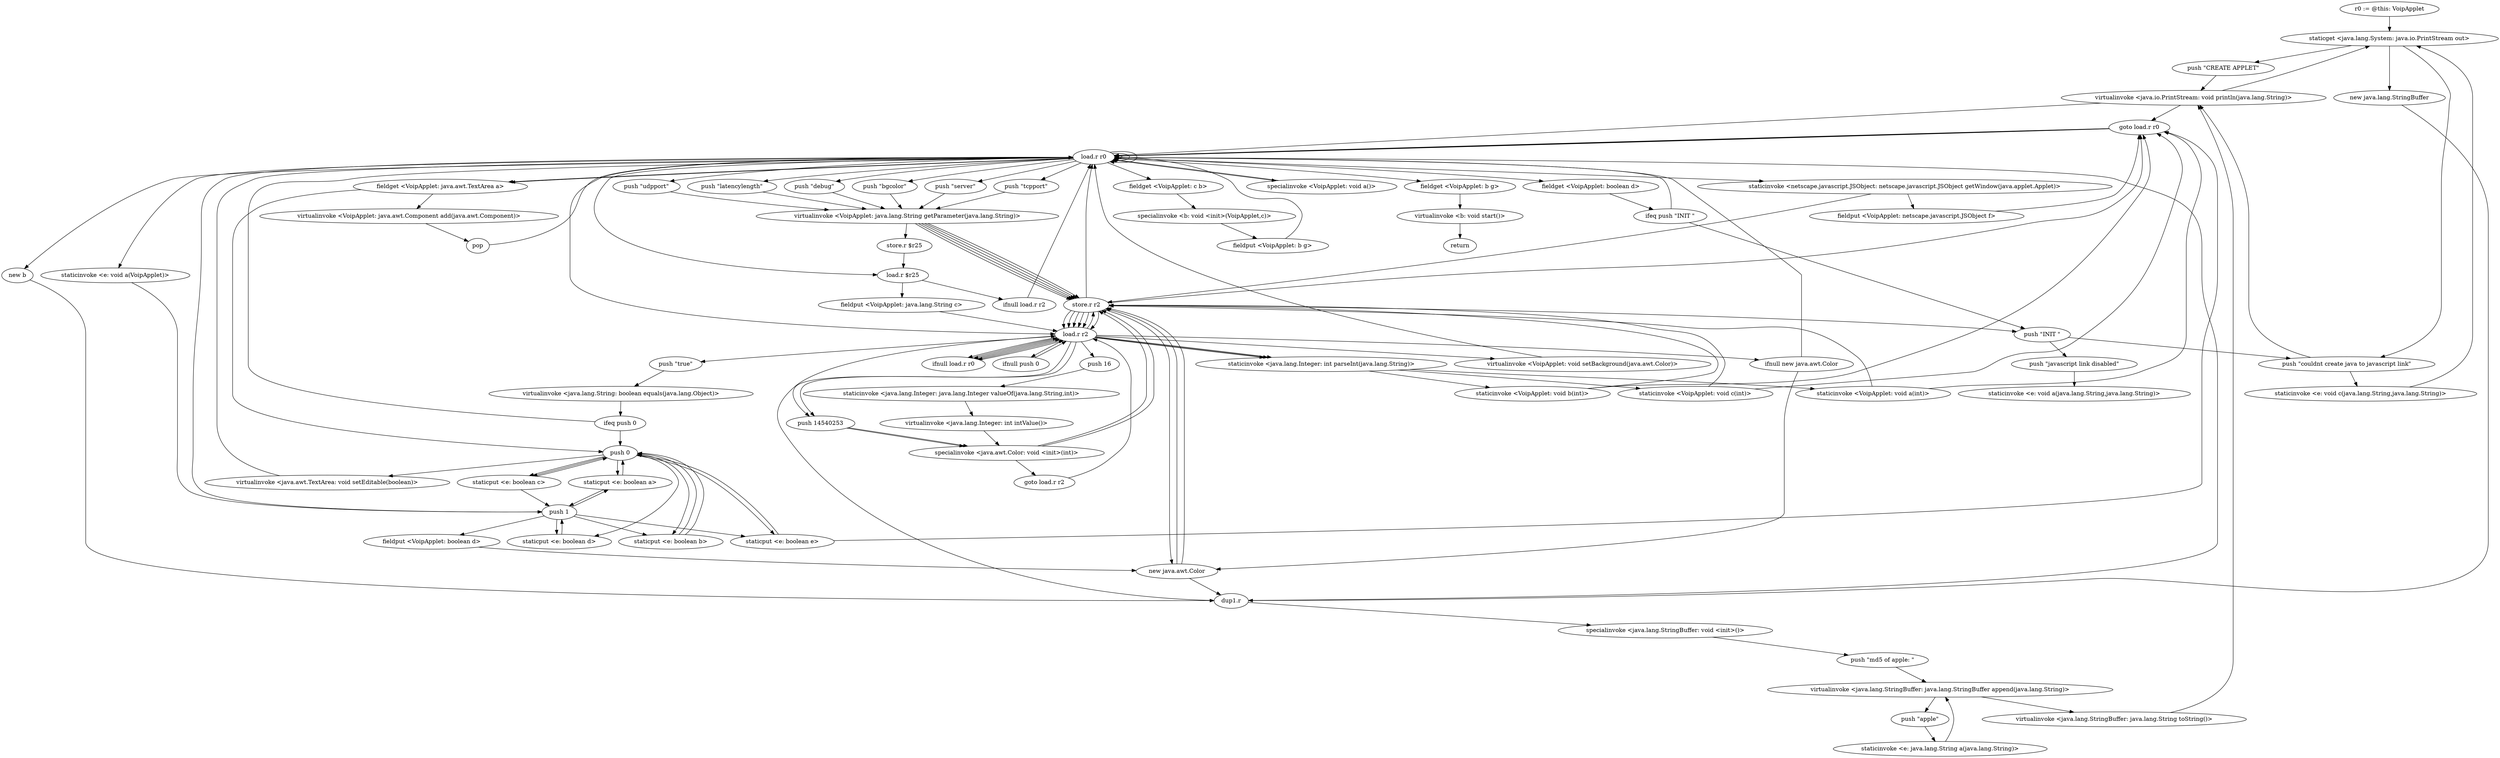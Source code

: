 digraph "" {
    "r0 := @this: VoipApplet"
    "staticget <java.lang.System: java.io.PrintStream out>"
    "r0 := @this: VoipApplet"->"staticget <java.lang.System: java.io.PrintStream out>";
    "push \"CREATE APPLET\""
    "staticget <java.lang.System: java.io.PrintStream out>"->"push \"CREATE APPLET\"";
    "virtualinvoke <java.io.PrintStream: void println(java.lang.String)>"
    "push \"CREATE APPLET\""->"virtualinvoke <java.io.PrintStream: void println(java.lang.String)>";
    "virtualinvoke <java.io.PrintStream: void println(java.lang.String)>"->"staticget <java.lang.System: java.io.PrintStream out>";
    "new java.lang.StringBuffer"
    "staticget <java.lang.System: java.io.PrintStream out>"->"new java.lang.StringBuffer";
    "dup1.r"
    "new java.lang.StringBuffer"->"dup1.r";
    "specialinvoke <java.lang.StringBuffer: void <init>()>"
    "dup1.r"->"specialinvoke <java.lang.StringBuffer: void <init>()>";
    "push \"md5 of apple: \""
    "specialinvoke <java.lang.StringBuffer: void <init>()>"->"push \"md5 of apple: \"";
    "virtualinvoke <java.lang.StringBuffer: java.lang.StringBuffer append(java.lang.String)>"
    "push \"md5 of apple: \""->"virtualinvoke <java.lang.StringBuffer: java.lang.StringBuffer append(java.lang.String)>";
    "push \"apple\""
    "virtualinvoke <java.lang.StringBuffer: java.lang.StringBuffer append(java.lang.String)>"->"push \"apple\"";
    "staticinvoke <e: java.lang.String a(java.lang.String)>"
    "push \"apple\""->"staticinvoke <e: java.lang.String a(java.lang.String)>";
    "staticinvoke <e: java.lang.String a(java.lang.String)>"->"virtualinvoke <java.lang.StringBuffer: java.lang.StringBuffer append(java.lang.String)>";
    "virtualinvoke <java.lang.StringBuffer: java.lang.String toString()>"
    "virtualinvoke <java.lang.StringBuffer: java.lang.StringBuffer append(java.lang.String)>"->"virtualinvoke <java.lang.StringBuffer: java.lang.String toString()>";
    "virtualinvoke <java.lang.StringBuffer: java.lang.String toString()>"->"virtualinvoke <java.io.PrintStream: void println(java.lang.String)>";
    "load.r r0"
    "virtualinvoke <java.io.PrintStream: void println(java.lang.String)>"->"load.r r0";
    "push \"debug\""
    "load.r r0"->"push \"debug\"";
    "virtualinvoke <VoipApplet: java.lang.String getParameter(java.lang.String)>"
    "push \"debug\""->"virtualinvoke <VoipApplet: java.lang.String getParameter(java.lang.String)>";
    "store.r r2"
    "virtualinvoke <VoipApplet: java.lang.String getParameter(java.lang.String)>"->"store.r r2";
    "load.r r2"
    "store.r r2"->"load.r r2";
    "ifnull push 0"
    "load.r r2"->"ifnull push 0";
    "ifnull push 0"->"load.r r2";
    "push \"true\""
    "load.r r2"->"push \"true\"";
    "virtualinvoke <java.lang.String: boolean equals(java.lang.Object)>"
    "push \"true\""->"virtualinvoke <java.lang.String: boolean equals(java.lang.Object)>";
    "ifeq push 0"
    "virtualinvoke <java.lang.String: boolean equals(java.lang.Object)>"->"ifeq push 0";
    "ifeq push 0"->"load.r r0";
    "fieldget <VoipApplet: java.awt.TextArea a>"
    "load.r r0"->"fieldget <VoipApplet: java.awt.TextArea a>";
    "push 0"
    "fieldget <VoipApplet: java.awt.TextArea a>"->"push 0";
    "virtualinvoke <java.awt.TextArea: void setEditable(boolean)>"
    "push 0"->"virtualinvoke <java.awt.TextArea: void setEditable(boolean)>";
    "virtualinvoke <java.awt.TextArea: void setEditable(boolean)>"->"load.r r0";
    "load.r r0"->"load.r r0";
    "load.r r0"->"fieldget <VoipApplet: java.awt.TextArea a>";
    "virtualinvoke <VoipApplet: java.awt.Component add(java.awt.Component)>"
    "fieldget <VoipApplet: java.awt.TextArea a>"->"virtualinvoke <VoipApplet: java.awt.Component add(java.awt.Component)>";
    "pop"
    "virtualinvoke <VoipApplet: java.awt.Component add(java.awt.Component)>"->"pop";
    "pop"->"load.r r0";
    "staticinvoke <e: void a(VoipApplet)>"
    "load.r r0"->"staticinvoke <e: void a(VoipApplet)>";
    "push 1"
    "staticinvoke <e: void a(VoipApplet)>"->"push 1";
    "staticput <e: boolean a>"
    "push 1"->"staticput <e: boolean a>";
    "staticput <e: boolean a>"->"push 1";
    "staticput <e: boolean b>"
    "push 1"->"staticput <e: boolean b>";
    "staticput <e: boolean b>"->"push 0";
    "staticput <e: boolean c>"
    "push 0"->"staticput <e: boolean c>";
    "staticput <e: boolean c>"->"push 1";
    "staticput <e: boolean d>"
    "push 1"->"staticput <e: boolean d>";
    "staticput <e: boolean d>"->"push 1";
    "staticput <e: boolean e>"
    "push 1"->"staticput <e: boolean e>";
    "goto load.r r0"
    "staticput <e: boolean e>"->"goto load.r r0";
    "goto load.r r0"->"load.r r0";
    "push \"bgcolor\""
    "load.r r0"->"push \"bgcolor\"";
    "push \"bgcolor\""->"virtualinvoke <VoipApplet: java.lang.String getParameter(java.lang.String)>";
    "virtualinvoke <VoipApplet: java.lang.String getParameter(java.lang.String)>"->"store.r r2";
    "store.r r2"->"load.r r0";
    "push \"server\""
    "load.r r0"->"push \"server\"";
    "push \"server\""->"virtualinvoke <VoipApplet: java.lang.String getParameter(java.lang.String)>";
    "store.r $r25"
    "virtualinvoke <VoipApplet: java.lang.String getParameter(java.lang.String)>"->"store.r $r25";
    "load.r $r25"
    "store.r $r25"->"load.r $r25";
    "ifnull load.r r2"
    "load.r $r25"->"ifnull load.r r2";
    "ifnull load.r r2"->"load.r r0";
    "load.r r0"->"load.r $r25";
    "fieldput <VoipApplet: java.lang.String c>"
    "load.r $r25"->"fieldput <VoipApplet: java.lang.String c>";
    "fieldput <VoipApplet: java.lang.String c>"->"load.r r2";
    "ifnull new java.awt.Color"
    "load.r r2"->"ifnull new java.awt.Color";
    "ifnull new java.awt.Color"->"load.r r0";
    "load.r r0"->"push 1";
    "fieldput <VoipApplet: boolean d>"
    "push 1"->"fieldput <VoipApplet: boolean d>";
    "new java.awt.Color"
    "fieldput <VoipApplet: boolean d>"->"new java.awt.Color";
    "new java.awt.Color"->"dup1.r";
    "dup1.r"->"load.r r2";
    "push 16"
    "load.r r2"->"push 16";
    "staticinvoke <java.lang.Integer: java.lang.Integer valueOf(java.lang.String,int)>"
    "push 16"->"staticinvoke <java.lang.Integer: java.lang.Integer valueOf(java.lang.String,int)>";
    "virtualinvoke <java.lang.Integer: int intValue()>"
    "staticinvoke <java.lang.Integer: java.lang.Integer valueOf(java.lang.String,int)>"->"virtualinvoke <java.lang.Integer: int intValue()>";
    "specialinvoke <java.awt.Color: void <init>(int)>"
    "virtualinvoke <java.lang.Integer: int intValue()>"->"specialinvoke <java.awt.Color: void <init>(int)>";
    "specialinvoke <java.awt.Color: void <init>(int)>"->"store.r r2";
    "store.r r2"->"goto load.r r0";
    "goto load.r r0"->"load.r r0";
    "load.r r0"->"load.r r2";
    "virtualinvoke <VoipApplet: void setBackground(java.awt.Color)>"
    "load.r r2"->"virtualinvoke <VoipApplet: void setBackground(java.awt.Color)>";
    "virtualinvoke <VoipApplet: void setBackground(java.awt.Color)>"->"load.r r0";
    "fieldget <VoipApplet: boolean d>"
    "load.r r0"->"fieldget <VoipApplet: boolean d>";
    "ifeq push \"INIT \""
    "fieldget <VoipApplet: boolean d>"->"ifeq push \"INIT \"";
    "ifeq push \"INIT \""->"load.r r0";
    "load.r r0"->"load.r r0";
    "staticinvoke <netscape.javascript.JSObject: netscape.javascript.JSObject getWindow(java.applet.Applet)>"
    "load.r r0"->"staticinvoke <netscape.javascript.JSObject: netscape.javascript.JSObject getWindow(java.applet.Applet)>";
    "fieldput <VoipApplet: netscape.javascript.JSObject f>"
    "staticinvoke <netscape.javascript.JSObject: netscape.javascript.JSObject getWindow(java.applet.Applet)>"->"fieldput <VoipApplet: netscape.javascript.JSObject f>";
    "fieldput <VoipApplet: netscape.javascript.JSObject f>"->"goto load.r r0";
    "goto load.r r0"->"load.r r0";
    "push \"tcpport\""
    "load.r r0"->"push \"tcpport\"";
    "push \"tcpport\""->"virtualinvoke <VoipApplet: java.lang.String getParameter(java.lang.String)>";
    "virtualinvoke <VoipApplet: java.lang.String getParameter(java.lang.String)>"->"store.r r2";
    "store.r r2"->"load.r r2";
    "ifnull load.r r0"
    "load.r r2"->"ifnull load.r r0";
    "ifnull load.r r0"->"load.r r2";
    "staticinvoke <java.lang.Integer: int parseInt(java.lang.String)>"
    "load.r r2"->"staticinvoke <java.lang.Integer: int parseInt(java.lang.String)>";
    "staticinvoke <VoipApplet: void a(int)>"
    "staticinvoke <java.lang.Integer: int parseInt(java.lang.String)>"->"staticinvoke <VoipApplet: void a(int)>";
    "staticinvoke <VoipApplet: void a(int)>"->"goto load.r r0";
    "goto load.r r0"->"load.r r0";
    "push \"udpport\""
    "load.r r0"->"push \"udpport\"";
    "push \"udpport\""->"virtualinvoke <VoipApplet: java.lang.String getParameter(java.lang.String)>";
    "virtualinvoke <VoipApplet: java.lang.String getParameter(java.lang.String)>"->"store.r r2";
    "store.r r2"->"load.r r2";
    "load.r r2"->"ifnull load.r r0";
    "ifnull load.r r0"->"load.r r2";
    "load.r r2"->"staticinvoke <java.lang.Integer: int parseInt(java.lang.String)>";
    "staticinvoke <VoipApplet: void b(int)>"
    "staticinvoke <java.lang.Integer: int parseInt(java.lang.String)>"->"staticinvoke <VoipApplet: void b(int)>";
    "staticinvoke <VoipApplet: void b(int)>"->"goto load.r r0";
    "goto load.r r0"->"load.r r0";
    "push \"latencylength\""
    "load.r r0"->"push \"latencylength\"";
    "push \"latencylength\""->"virtualinvoke <VoipApplet: java.lang.String getParameter(java.lang.String)>";
    "virtualinvoke <VoipApplet: java.lang.String getParameter(java.lang.String)>"->"store.r r2";
    "store.r r2"->"load.r r2";
    "load.r r2"->"ifnull load.r r0";
    "ifnull load.r r0"->"load.r r2";
    "load.r r2"->"staticinvoke <java.lang.Integer: int parseInt(java.lang.String)>";
    "staticinvoke <VoipApplet: void c(int)>"
    "staticinvoke <java.lang.Integer: int parseInt(java.lang.String)>"->"staticinvoke <VoipApplet: void c(int)>";
    "staticinvoke <VoipApplet: void c(int)>"->"goto load.r r0";
    "goto load.r r0"->"load.r r0";
    "specialinvoke <VoipApplet: void a()>"
    "load.r r0"->"specialinvoke <VoipApplet: void a()>";
    "specialinvoke <VoipApplet: void a()>"->"load.r r0";
    "new b"
    "load.r r0"->"new b";
    "new b"->"dup1.r";
    "dup1.r"->"load.r r0";
    "load.r r0"->"load.r r0";
    "fieldget <VoipApplet: c b>"
    "load.r r0"->"fieldget <VoipApplet: c b>";
    "specialinvoke <b: void <init>(VoipApplet,c)>"
    "fieldget <VoipApplet: c b>"->"specialinvoke <b: void <init>(VoipApplet,c)>";
    "fieldput <VoipApplet: b g>"
    "specialinvoke <b: void <init>(VoipApplet,c)>"->"fieldput <VoipApplet: b g>";
    "fieldput <VoipApplet: b g>"->"load.r r0";
    "fieldget <VoipApplet: b g>"
    "load.r r0"->"fieldget <VoipApplet: b g>";
    "virtualinvoke <b: void start()>"
    "fieldget <VoipApplet: b g>"->"virtualinvoke <b: void start()>";
    "return"
    "virtualinvoke <b: void start()>"->"return";
    "staticinvoke <VoipApplet: void c(int)>"->"store.r r2";
    "staticinvoke <VoipApplet: void b(int)>"->"store.r r2";
    "staticinvoke <VoipApplet: void a(int)>"->"store.r r2";
    "staticinvoke <netscape.javascript.JSObject: netscape.javascript.JSObject getWindow(java.applet.Applet)>"->"store.r r2";
    "push \"INIT \""
    "store.r r2"->"push \"INIT \"";
    "push \"couldnt create java to javascript link\""
    "push \"INIT \""->"push \"couldnt create java to javascript link\"";
    "staticinvoke <e: void c(java.lang.String,java.lang.String)>"
    "push \"couldnt create java to javascript link\""->"staticinvoke <e: void c(java.lang.String,java.lang.String)>";
    "staticinvoke <e: void c(java.lang.String,java.lang.String)>"->"staticget <java.lang.System: java.io.PrintStream out>";
    "staticget <java.lang.System: java.io.PrintStream out>"->"push \"couldnt create java to javascript link\"";
    "push \"couldnt create java to javascript link\""->"virtualinvoke <java.io.PrintStream: void println(java.lang.String)>";
    "virtualinvoke <java.io.PrintStream: void println(java.lang.String)>"->"goto load.r r0";
    "ifeq push \"INIT \""->"push \"INIT \"";
    "push \"javascript link disabled\""
    "push \"INIT \""->"push \"javascript link disabled\"";
    "staticinvoke <e: void a(java.lang.String,java.lang.String)>"
    "push \"javascript link disabled\""->"staticinvoke <e: void a(java.lang.String,java.lang.String)>";
    "specialinvoke <java.awt.Color: void <init>(int)>"->"store.r r2";
    "store.r r2"->"new java.awt.Color";
    "new java.awt.Color"->"store.r r2";
    "store.r r2"->"load.r r2";
    "push 14540253"
    "load.r r2"->"push 14540253";
    "push 14540253"->"specialinvoke <java.awt.Color: void <init>(int)>";
    "goto load.r r2"
    "specialinvoke <java.awt.Color: void <init>(int)>"->"goto load.r r2";
    "goto load.r r2"->"load.r r2";
    "load.r r2"->"store.r r2";
    "ifnull new java.awt.Color"->"new java.awt.Color";
    "new java.awt.Color"->"store.r r2";
    "store.r r2"->"load.r r2";
    "load.r r2"->"push 14540253";
    "push 14540253"->"specialinvoke <java.awt.Color: void <init>(int)>";
    "ifeq push 0"->"push 0";
    "push 0"->"staticput <e: boolean a>";
    "staticput <e: boolean a>"->"push 0";
    "push 0"->"staticput <e: boolean b>";
    "staticput <e: boolean b>"->"push 0";
    "push 0"->"staticput <e: boolean c>";
    "staticput <e: boolean c>"->"push 0";
    "push 0"->"staticput <e: boolean e>";
    "staticput <e: boolean e>"->"push 0";
    "push 0"->"staticput <e: boolean d>";
}
